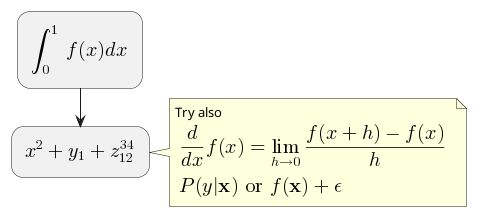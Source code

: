 @startuml default
:<latex>\int_0^1f(x)dx</latex>;
:<latex>x^2+y_1+z_{12}^{34}</latex>;
note right
Try also
<latex>\dfrac{d}{dx}f(x)=\lim\limits_{h \to 0}\dfrac{f(x+h)-f(x)}{h}</latex>
<latex>P(y|\mathbf{x}) \mbox{ or } f(\mathbf{x})+\epsilon</latex>
end note
@enduml
